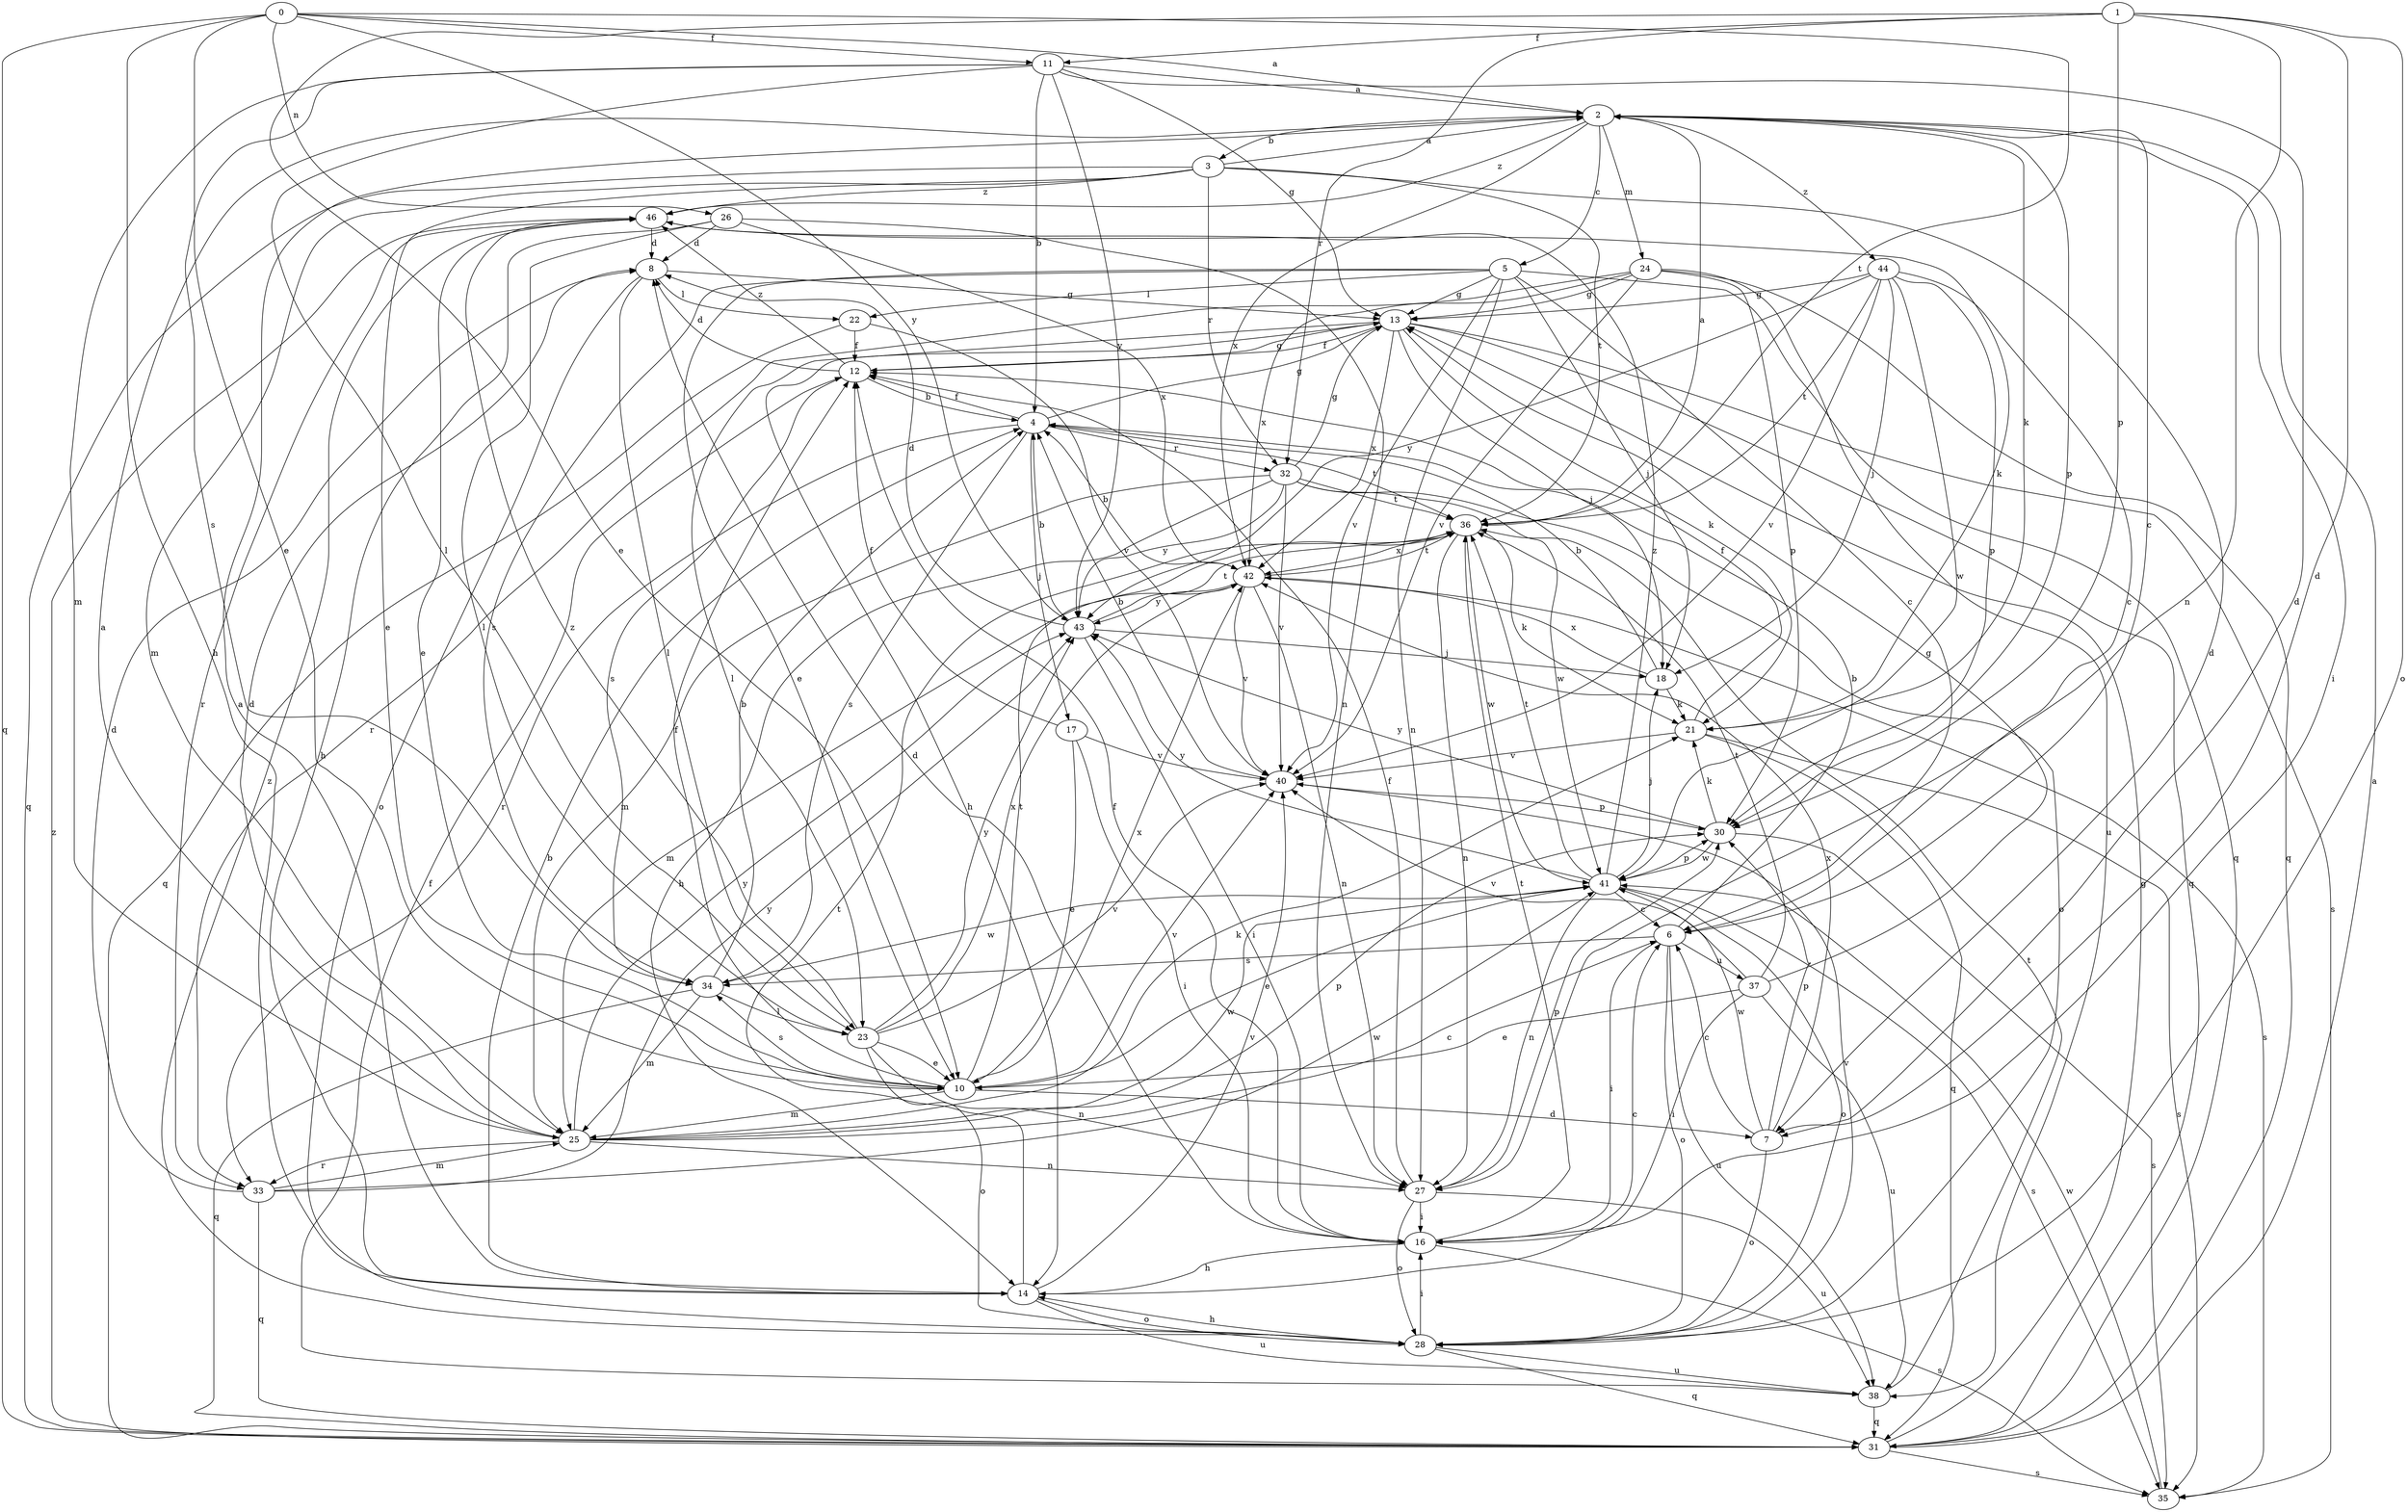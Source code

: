 strict digraph  {
0;
1;
2;
3;
4;
5;
6;
7;
8;
10;
11;
12;
13;
14;
16;
17;
18;
21;
22;
23;
24;
25;
26;
27;
28;
30;
31;
32;
33;
34;
35;
36;
37;
38;
40;
41;
42;
43;
44;
46;
0 -> 2  [label=a];
0 -> 10  [label=e];
0 -> 11  [label=f];
0 -> 14  [label=h];
0 -> 26  [label=n];
0 -> 31  [label=q];
0 -> 36  [label=t];
0 -> 43  [label=y];
1 -> 7  [label=d];
1 -> 10  [label=e];
1 -> 11  [label=f];
1 -> 27  [label=n];
1 -> 28  [label=o];
1 -> 30  [label=p];
1 -> 32  [label=r];
2 -> 3  [label=b];
2 -> 5  [label=c];
2 -> 6  [label=c];
2 -> 16  [label=i];
2 -> 21  [label=k];
2 -> 24  [label=m];
2 -> 30  [label=p];
2 -> 42  [label=x];
2 -> 44  [label=z];
2 -> 46  [label=z];
3 -> 2  [label=a];
3 -> 7  [label=d];
3 -> 10  [label=e];
3 -> 25  [label=m];
3 -> 31  [label=q];
3 -> 32  [label=r];
3 -> 36  [label=t];
3 -> 46  [label=z];
4 -> 12  [label=f];
4 -> 13  [label=g];
4 -> 17  [label=j];
4 -> 32  [label=r];
4 -> 33  [label=r];
4 -> 34  [label=s];
4 -> 36  [label=t];
5 -> 6  [label=c];
5 -> 10  [label=e];
5 -> 13  [label=g];
5 -> 18  [label=j];
5 -> 22  [label=l];
5 -> 27  [label=n];
5 -> 31  [label=q];
5 -> 34  [label=s];
5 -> 40  [label=v];
6 -> 4  [label=b];
6 -> 16  [label=i];
6 -> 28  [label=o];
6 -> 34  [label=s];
6 -> 37  [label=u];
6 -> 38  [label=u];
7 -> 6  [label=c];
7 -> 28  [label=o];
7 -> 30  [label=p];
7 -> 41  [label=w];
7 -> 42  [label=x];
8 -> 13  [label=g];
8 -> 22  [label=l];
8 -> 23  [label=l];
8 -> 28  [label=o];
10 -> 7  [label=d];
10 -> 12  [label=f];
10 -> 25  [label=m];
10 -> 34  [label=s];
10 -> 36  [label=t];
10 -> 40  [label=v];
10 -> 42  [label=x];
11 -> 2  [label=a];
11 -> 4  [label=b];
11 -> 7  [label=d];
11 -> 13  [label=g];
11 -> 23  [label=l];
11 -> 25  [label=m];
11 -> 34  [label=s];
11 -> 43  [label=y];
12 -> 4  [label=b];
12 -> 8  [label=d];
12 -> 13  [label=g];
12 -> 34  [label=s];
12 -> 46  [label=z];
13 -> 12  [label=f];
13 -> 14  [label=h];
13 -> 18  [label=j];
13 -> 21  [label=k];
13 -> 23  [label=l];
13 -> 31  [label=q];
13 -> 35  [label=s];
13 -> 42  [label=x];
14 -> 2  [label=a];
14 -> 4  [label=b];
14 -> 6  [label=c];
14 -> 28  [label=o];
14 -> 36  [label=t];
14 -> 38  [label=u];
14 -> 40  [label=v];
16 -> 8  [label=d];
16 -> 12  [label=f];
16 -> 14  [label=h];
16 -> 35  [label=s];
16 -> 36  [label=t];
17 -> 10  [label=e];
17 -> 12  [label=f];
17 -> 16  [label=i];
17 -> 40  [label=v];
18 -> 4  [label=b];
18 -> 21  [label=k];
18 -> 42  [label=x];
21 -> 12  [label=f];
21 -> 31  [label=q];
21 -> 35  [label=s];
21 -> 40  [label=v];
22 -> 12  [label=f];
22 -> 31  [label=q];
22 -> 40  [label=v];
23 -> 10  [label=e];
23 -> 27  [label=n];
23 -> 28  [label=o];
23 -> 40  [label=v];
23 -> 42  [label=x];
23 -> 43  [label=y];
23 -> 46  [label=z];
24 -> 13  [label=g];
24 -> 30  [label=p];
24 -> 31  [label=q];
24 -> 33  [label=r];
24 -> 38  [label=u];
24 -> 40  [label=v];
24 -> 42  [label=x];
25 -> 2  [label=a];
25 -> 6  [label=c];
25 -> 8  [label=d];
25 -> 21  [label=k];
25 -> 27  [label=n];
25 -> 30  [label=p];
25 -> 33  [label=r];
25 -> 41  [label=w];
25 -> 43  [label=y];
26 -> 8  [label=d];
26 -> 14  [label=h];
26 -> 23  [label=l];
26 -> 27  [label=n];
26 -> 42  [label=x];
27 -> 12  [label=f];
27 -> 16  [label=i];
27 -> 28  [label=o];
27 -> 30  [label=p];
27 -> 38  [label=u];
28 -> 14  [label=h];
28 -> 16  [label=i];
28 -> 31  [label=q];
28 -> 38  [label=u];
28 -> 40  [label=v];
28 -> 46  [label=z];
30 -> 21  [label=k];
30 -> 35  [label=s];
30 -> 41  [label=w];
30 -> 43  [label=y];
31 -> 2  [label=a];
31 -> 13  [label=g];
31 -> 35  [label=s];
31 -> 46  [label=z];
32 -> 13  [label=g];
32 -> 14  [label=h];
32 -> 25  [label=m];
32 -> 28  [label=o];
32 -> 36  [label=t];
32 -> 40  [label=v];
32 -> 41  [label=w];
32 -> 43  [label=y];
33 -> 8  [label=d];
33 -> 25  [label=m];
33 -> 31  [label=q];
33 -> 41  [label=w];
33 -> 43  [label=y];
34 -> 4  [label=b];
34 -> 23  [label=l];
34 -> 25  [label=m];
34 -> 31  [label=q];
34 -> 41  [label=w];
35 -> 41  [label=w];
36 -> 2  [label=a];
36 -> 21  [label=k];
36 -> 27  [label=n];
36 -> 41  [label=w];
36 -> 42  [label=x];
37 -> 10  [label=e];
37 -> 13  [label=g];
37 -> 16  [label=i];
37 -> 36  [label=t];
37 -> 38  [label=u];
37 -> 40  [label=v];
38 -> 12  [label=f];
38 -> 31  [label=q];
38 -> 36  [label=t];
40 -> 4  [label=b];
40 -> 30  [label=p];
41 -> 6  [label=c];
41 -> 10  [label=e];
41 -> 18  [label=j];
41 -> 27  [label=n];
41 -> 28  [label=o];
41 -> 30  [label=p];
41 -> 35  [label=s];
41 -> 36  [label=t];
41 -> 43  [label=y];
41 -> 46  [label=z];
42 -> 4  [label=b];
42 -> 25  [label=m];
42 -> 27  [label=n];
42 -> 35  [label=s];
42 -> 36  [label=t];
42 -> 40  [label=v];
42 -> 43  [label=y];
43 -> 4  [label=b];
43 -> 8  [label=d];
43 -> 16  [label=i];
43 -> 18  [label=j];
43 -> 36  [label=t];
44 -> 6  [label=c];
44 -> 13  [label=g];
44 -> 18  [label=j];
44 -> 30  [label=p];
44 -> 36  [label=t];
44 -> 40  [label=v];
44 -> 41  [label=w];
44 -> 43  [label=y];
46 -> 8  [label=d];
46 -> 10  [label=e];
46 -> 21  [label=k];
46 -> 33  [label=r];
}
